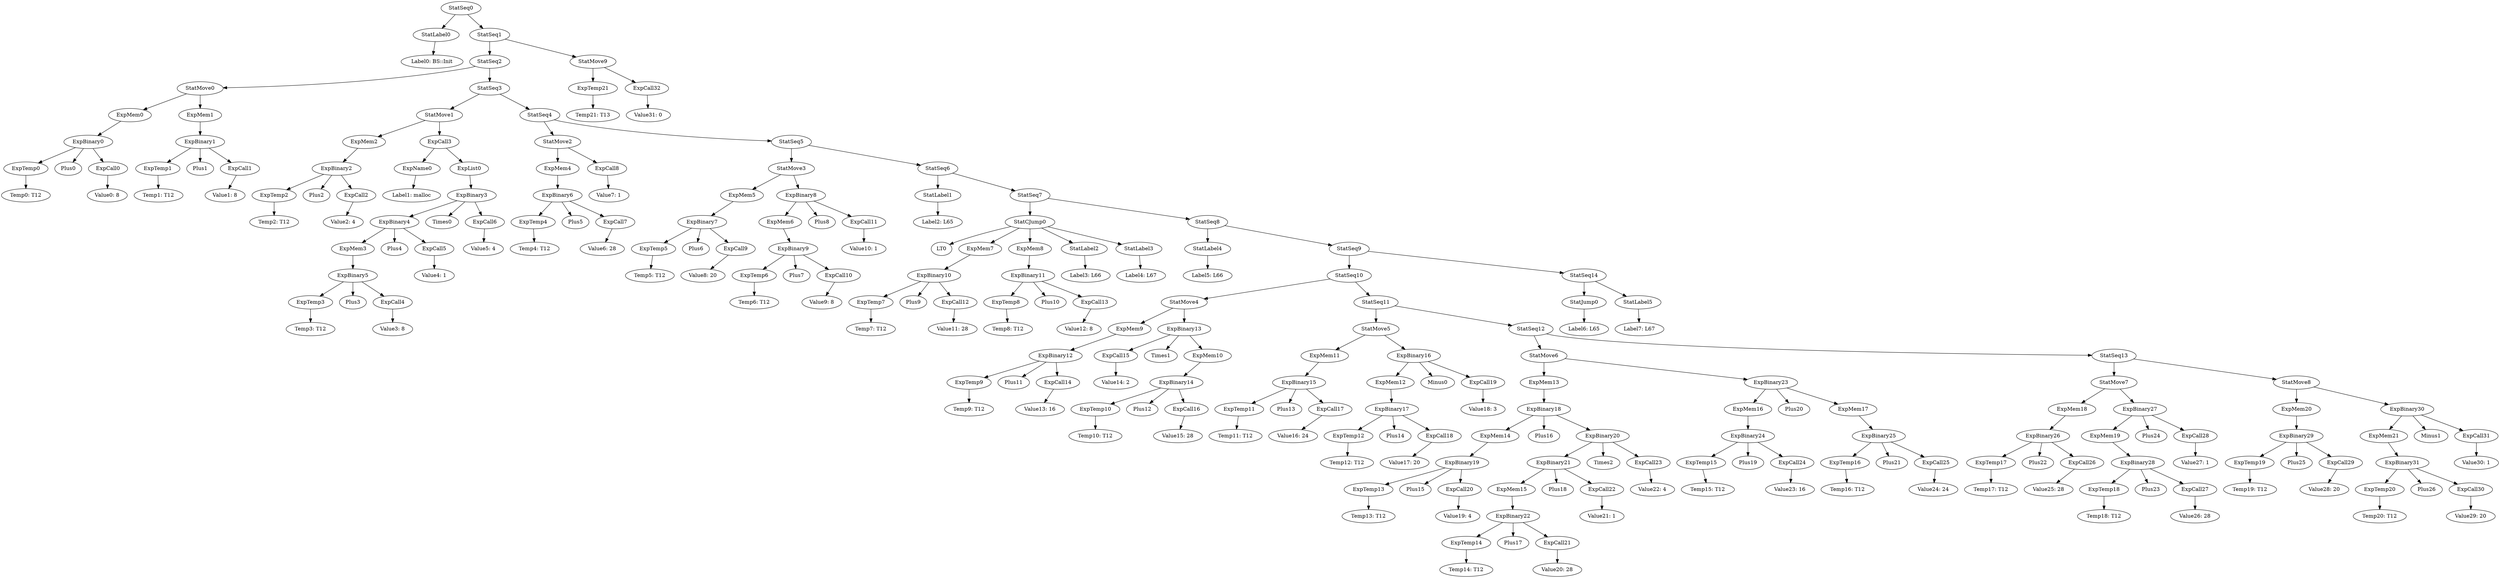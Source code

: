 digraph {
	ordering = out;
	ExpCall32 -> "Value31: 0";
	StatMove9 -> ExpTemp21;
	StatMove9 -> ExpCall32;
	ExpTemp21 -> "Temp21: T13";
	StatSeq14 -> StatJump0;
	StatSeq14 -> StatLabel5;
	StatJump0 -> "Label6: L65";
	StatSeq9 -> StatSeq10;
	StatSeq9 -> StatSeq14;
	ExpCall31 -> "Value30: 1";
	ExpCall30 -> "Value29: 20";
	StatMove8 -> ExpMem20;
	StatMove8 -> ExpBinary30;
	ExpMem20 -> ExpBinary29;
	ExpCall28 -> "Value27: 1";
	ExpBinary28 -> ExpTemp18;
	ExpBinary28 -> Plus23;
	ExpBinary28 -> ExpCall27;
	StatMove7 -> ExpMem18;
	StatMove7 -> ExpBinary27;
	ExpMem18 -> ExpBinary26;
	ExpBinary26 -> ExpTemp17;
	ExpBinary26 -> Plus22;
	ExpBinary26 -> ExpCall26;
	StatSeq12 -> StatMove6;
	StatSeq12 -> StatSeq13;
	ExpMem17 -> ExpBinary25;
	ExpBinary25 -> ExpTemp16;
	ExpBinary25 -> Plus21;
	ExpBinary25 -> ExpCall25;
	ExpTemp16 -> "Temp16: T12";
	ExpCall24 -> "Value23: 16";
	ExpBinary24 -> ExpTemp15;
	ExpBinary24 -> Plus19;
	ExpBinary24 -> ExpCall24;
	ExpTemp15 -> "Temp15: T12";
	ExpMem19 -> ExpBinary28;
	StatMove6 -> ExpMem13;
	StatMove6 -> ExpBinary23;
	ExpMem13 -> ExpBinary18;
	ExpCall23 -> "Value22: 4";
	ExpBinary20 -> ExpBinary21;
	ExpBinary20 -> Times2;
	ExpBinary20 -> ExpCall23;
	ExpCall29 -> "Value28: 20";
	ExpMem6 -> ExpBinary9;
	ExpTemp6 -> "Temp6: T12";
	ExpBinary8 -> ExpMem6;
	ExpBinary8 -> Plus8;
	ExpBinary8 -> ExpCall11;
	StatMove3 -> ExpMem5;
	StatMove3 -> ExpBinary8;
	StatLabel5 -> "Label7: L67";
	ExpTemp4 -> "Temp4: T12";
	StatSeq3 -> StatMove1;
	StatSeq3 -> StatSeq4;
	ExpBinary27 -> ExpMem19;
	ExpBinary27 -> Plus24;
	ExpBinary27 -> ExpCall28;
	ExpList0 -> ExpBinary3;
	StatCJump0 -> LT0;
	StatCJump0 -> ExpMem7;
	StatCJump0 -> ExpMem8;
	StatCJump0 -> StatLabel2;
	StatCJump0 -> StatLabel3;
	ExpCall9 -> "Value8: 20";
	ExpMem3 -> ExpBinary5;
	ExpCall8 -> "Value7: 1";
	ExpBinary1 -> ExpTemp1;
	ExpBinary1 -> Plus1;
	ExpBinary1 -> ExpCall1;
	ExpCall22 -> "Value21: 1";
	ExpCall3 -> ExpName0;
	ExpCall3 -> ExpList0;
	ExpMem16 -> ExpBinary24;
	ExpBinary6 -> ExpTemp4;
	ExpBinary6 -> Plus5;
	ExpBinary6 -> ExpCall7;
	ExpMem0 -> ExpBinary0;
	ExpCall18 -> "Value17: 20";
	ExpBinary5 -> ExpTemp3;
	ExpBinary5 -> Plus3;
	ExpBinary5 -> ExpCall4;
	StatSeq11 -> StatMove5;
	StatSeq11 -> StatSeq12;
	ExpBinary2 -> ExpTemp2;
	ExpBinary2 -> Plus2;
	ExpBinary2 -> ExpCall2;
	ExpMem5 -> ExpBinary7;
	ExpBinary30 -> ExpMem21;
	ExpBinary30 -> Minus1;
	ExpBinary30 -> ExpCall31;
	ExpBinary9 -> ExpTemp6;
	ExpBinary9 -> Plus7;
	ExpBinary9 -> ExpCall10;
	ExpBinary7 -> ExpTemp5;
	ExpBinary7 -> Plus6;
	ExpBinary7 -> ExpCall9;
	ExpMem15 -> ExpBinary22;
	ExpTemp8 -> "Temp8: T12";
	ExpCall13 -> "Value12: 8";
	ExpTemp19 -> "Temp19: T12";
	StatLabel0 -> "Label0: BS::Init";
	ExpBinary22 -> ExpTemp14;
	ExpBinary22 -> Plus17;
	ExpBinary22 -> ExpCall21;
	ExpBinary4 -> ExpMem3;
	ExpBinary4 -> Plus4;
	ExpBinary4 -> ExpCall5;
	ExpTemp1 -> "Temp1: T12";
	ExpMem21 -> ExpBinary31;
	StatSeq0 -> StatLabel0;
	StatSeq0 -> StatSeq1;
	ExpTemp11 -> "Temp11: T12";
	ExpCall10 -> "Value9: 8";
	ExpTemp3 -> "Temp3: T12";
	StatSeq8 -> StatLabel4;
	StatSeq8 -> StatSeq9;
	ExpTemp0 -> "Temp0: T12";
	ExpTemp7 -> "Temp7: T12";
	StatSeq4 -> StatMove2;
	StatSeq4 -> StatSeq5;
	ExpCall0 -> "Value0: 8";
	StatSeq1 -> StatSeq2;
	StatSeq1 -> StatMove9;
	ExpMem2 -> ExpBinary2;
	ExpTemp12 -> "Temp12: T12";
	ExpCall1 -> "Value1: 8";
	StatMove0 -> ExpMem0;
	StatMove0 -> ExpMem1;
	ExpBinary31 -> ExpTemp20;
	ExpBinary31 -> Plus26;
	ExpBinary31 -> ExpCall30;
	ExpBinary11 -> ExpTemp8;
	ExpBinary11 -> Plus10;
	ExpBinary11 -> ExpCall13;
	ExpMem4 -> ExpBinary6;
	ExpBinary0 -> ExpTemp0;
	ExpBinary0 -> Plus0;
	ExpBinary0 -> ExpCall0;
	ExpMem1 -> ExpBinary1;
	StatSeq13 -> StatMove7;
	StatSeq13 -> StatMove8;
	ExpTemp17 -> "Temp17: T12";
	ExpMem9 -> ExpBinary12;
	ExpCall27 -> "Value26: 28";
	StatSeq2 -> StatMove0;
	StatSeq2 -> StatSeq3;
	ExpCall20 -> "Value19: 4";
	ExpTemp2 -> "Temp2: T12";
	StatMove1 -> ExpMem2;
	StatMove1 -> ExpCall3;
	ExpTemp20 -> "Temp20: T12";
	ExpName0 -> "Label1: malloc";
	ExpMem14 -> ExpBinary19;
	ExpBinary21 -> ExpMem15;
	ExpBinary21 -> Plus18;
	ExpBinary21 -> ExpCall22;
	ExpCall5 -> "Value4: 1";
	ExpTemp9 -> "Temp9: T12";
	ExpCall4 -> "Value3: 8";
	ExpCall11 -> "Value10: 1";
	ExpMem12 -> ExpBinary17;
	StatLabel1 -> "Label2: L65";
	StatSeq6 -> StatLabel1;
	StatSeq6 -> StatSeq7;
	ExpBinary10 -> ExpTemp7;
	ExpBinary10 -> Plus9;
	ExpBinary10 -> ExpCall12;
	ExpBinary23 -> ExpMem16;
	ExpBinary23 -> Plus20;
	ExpBinary23 -> ExpMem17;
	StatMove2 -> ExpMem4;
	StatMove2 -> ExpCall8;
	ExpBinary13 -> ExpCall15;
	ExpBinary13 -> Times1;
	ExpBinary13 -> ExpMem10;
	ExpMem8 -> ExpBinary11;
	ExpMem7 -> ExpBinary10;
	ExpBinary3 -> ExpBinary4;
	ExpBinary3 -> Times0;
	ExpBinary3 -> ExpCall6;
	StatLabel3 -> "Label4: L67";
	StatSeq7 -> StatCJump0;
	StatSeq7 -> StatSeq8;
	ExpBinary12 -> ExpTemp9;
	ExpBinary12 -> Plus11;
	ExpBinary12 -> ExpCall14;
	ExpTemp18 -> "Temp18: T12";
	ExpCall25 -> "Value24: 24";
	ExpCall14 -> "Value13: 16";
	ExpCall26 -> "Value25: 28";
	ExpBinary16 -> ExpMem12;
	ExpBinary16 -> Minus0;
	ExpBinary16 -> ExpCall19;
	ExpCall15 -> "Value14: 2";
	ExpBinary29 -> ExpTemp19;
	ExpBinary29 -> Plus25;
	ExpBinary29 -> ExpCall29;
	StatSeq5 -> StatMove3;
	StatSeq5 -> StatSeq6;
	ExpBinary14 -> ExpTemp10;
	ExpBinary14 -> Plus12;
	ExpBinary14 -> ExpCall16;
	StatLabel4 -> "Label5: L66";
	ExpCall16 -> "Value15: 28";
	ExpCall6 -> "Value5: 4";
	ExpTemp10 -> "Temp10: T12";
	ExpMem10 -> ExpBinary14;
	ExpBinary18 -> ExpMem14;
	ExpBinary18 -> Plus16;
	ExpBinary18 -> ExpBinary20;
	StatSeq10 -> StatMove4;
	StatSeq10 -> StatSeq11;
	ExpCall2 -> "Value2: 4";
	ExpBinary15 -> ExpTemp11;
	ExpBinary15 -> Plus13;
	ExpBinary15 -> ExpCall17;
	ExpCall17 -> "Value16: 24";
	ExpMem11 -> ExpBinary15;
	ExpCall7 -> "Value6: 28";
	ExpCall19 -> "Value18: 3";
	StatLabel2 -> "Label3: L66";
	ExpCall12 -> "Value11: 28";
	StatMove4 -> ExpMem9;
	StatMove4 -> ExpBinary13;
	StatMove5 -> ExpMem11;
	StatMove5 -> ExpBinary16;
	ExpTemp5 -> "Temp5: T12";
	ExpBinary17 -> ExpTemp12;
	ExpBinary17 -> Plus14;
	ExpBinary17 -> ExpCall18;
	ExpTemp13 -> "Temp13: T12";
	ExpBinary19 -> ExpTemp13;
	ExpBinary19 -> Plus15;
	ExpBinary19 -> ExpCall20;
	ExpTemp14 -> "Temp14: T12";
	ExpCall21 -> "Value20: 28";
}

